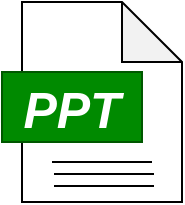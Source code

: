 <mxfile>
    <diagram id="FWImHijrEU11V_pqL97C" name="Page-1">
        <mxGraphModel dx="939" dy="691" grid="1" gridSize="10" guides="1" tooltips="1" connect="1" arrows="1" fold="1" page="1" pageScale="1" pageWidth="850" pageHeight="1100" math="0" shadow="0">
            <root>
                <mxCell id="0"/>
                <mxCell id="1" parent="0"/>
                <mxCell id="82" value="" style="group" parent="1" vertex="1" connectable="0">
                    <mxGeometry x="410" y="300" width="90" height="100" as="geometry"/>
                </mxCell>
                <mxCell id="76" value="" style="shape=note;whiteSpace=wrap;html=1;backgroundOutline=1;darkOpacity=0.05;" parent="82" vertex="1">
                    <mxGeometry x="10" width="80" height="100" as="geometry"/>
                </mxCell>
                <mxCell id="77" value="" style="rounded=1;whiteSpace=wrap;html=1;" parent="82" vertex="1">
                    <mxGeometry y="35" width="60" height="30" as="geometry"/>
                </mxCell>
                <mxCell id="78" value="&lt;font size=&quot;1&quot; style=&quot;&quot;&gt;&lt;b style=&quot;&quot;&gt;&lt;i style=&quot;font-size: 25px;&quot;&gt;PPT&lt;/i&gt;&lt;/b&gt;&lt;/font&gt;" style="text;html=1;strokeColor=#005700;fillColor=#008a00;align=center;verticalAlign=middle;whiteSpace=wrap;rounded=0;fontColor=#ffffff;" parent="82" vertex="1">
                    <mxGeometry y="35" width="70" height="35" as="geometry"/>
                </mxCell>
                <mxCell id="79" value="" style="endArrow=none;html=1;fontSize=14;" parent="82" edge="1">
                    <mxGeometry width="50" height="50" relative="1" as="geometry">
                        <mxPoint x="25" y="80" as="sourcePoint"/>
                        <mxPoint x="75" y="80" as="targetPoint"/>
                    </mxGeometry>
                </mxCell>
                <mxCell id="80" value="" style="endArrow=none;html=1;fontSize=14;" parent="82" edge="1">
                    <mxGeometry width="50" height="50" relative="1" as="geometry">
                        <mxPoint x="26" y="86" as="sourcePoint"/>
                        <mxPoint x="76" y="86" as="targetPoint"/>
                    </mxGeometry>
                </mxCell>
                <mxCell id="81" value="" style="endArrow=none;html=1;fontSize=14;" parent="82" edge="1">
                    <mxGeometry width="50" height="50" relative="1" as="geometry">
                        <mxPoint x="26" y="92" as="sourcePoint"/>
                        <mxPoint x="76" y="92" as="targetPoint"/>
                    </mxGeometry>
                </mxCell>
            </root>
        </mxGraphModel>
    </diagram>
</mxfile>